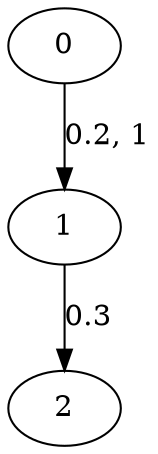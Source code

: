 digraph compmodel {
V0 ["label"="0" ];
V1 ["label"="1" ];
V2 ["label"="2" ];
V0 -> V1 ["label"="0.2, 1" ];
V1 -> V2 ["label"="0.3" ];
}
